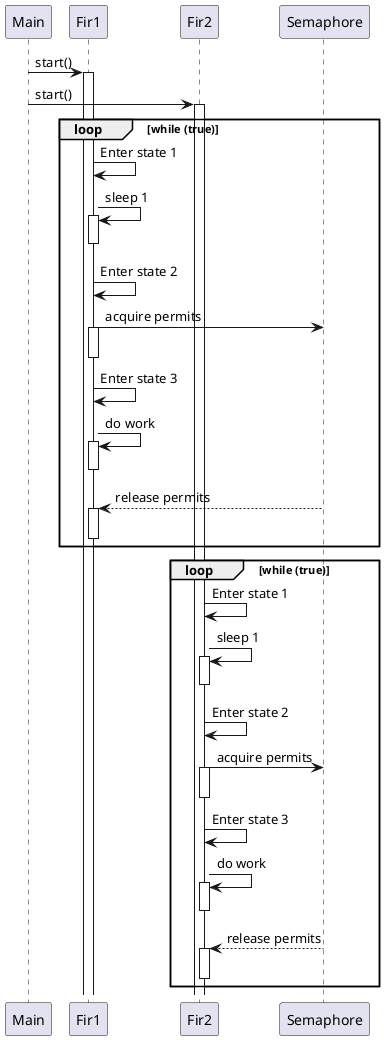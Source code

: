 @startuml

Main -> Fir1 : start()
activate Fir1
Main -> Fir2 : start()
activate Fir2

loop while (true)
    Fir1 -> Fir1 : Enter state 1
    Fir1 -> Fir1 : sleep 1
    activate Fir1
    deactivate Fir1
    Fir1 -> Fir1 : Enter state 2
    Fir1 -> Semaphore : acquire permits
    activate Fir1
    deactivate Fir1
    Fir1 -> Fir1 : Enter state 3
    Fir1 -> Fir1 : do work
    activate Fir1
    deactivate Fir1
    Semaphore --> Fir1 : release permits
    activate Fir1
    deactivate Fir1

end

loop while (true)
    Fir2 -> Fir2 : Enter state 1
    Fir2 -> Fir2 : sleep 1
    activate Fir2
    deactivate Fir2
    Fir2 -> Fir2 : Enter state 2
    Fir2 -> Semaphore : acquire permits
    activate Fir2
    deactivate Fir2
    Fir2 -> Fir2 : Enter state 3
    Fir2 -> Fir2 : do work
    activate Fir2
    deactivate Fir2
    Semaphore --> Fir2 : release permits
    activate Fir2
    deactivate Fir2

end

@enduml
